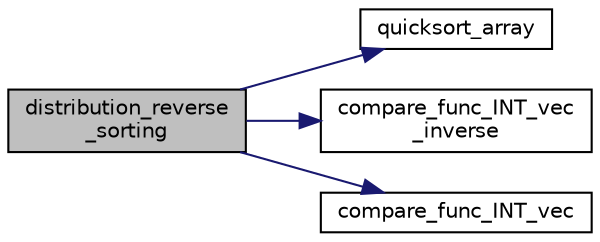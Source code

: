 digraph "distribution_reverse_sorting"
{
  edge [fontname="Helvetica",fontsize="10",labelfontname="Helvetica",labelfontsize="10"];
  node [fontname="Helvetica",fontsize="10",shape=record];
  rankdir="LR";
  Node6 [label="distribution_reverse\l_sorting",height=0.2,width=0.4,color="black", fillcolor="grey75", style="filled", fontcolor="black"];
  Node6 -> Node7 [color="midnightblue",fontsize="10",style="solid",fontname="Helvetica"];
  Node7 [label="quicksort_array",height=0.2,width=0.4,color="black", fillcolor="white", style="filled",URL="$d5/de2/foundations_2data__structures_2data__structures_8h.html#a660db9b0f6bc8a01353f32f3e02638f6"];
  Node6 -> Node8 [color="midnightblue",fontsize="10",style="solid",fontname="Helvetica"];
  Node8 [label="compare_func_INT_vec\l_inverse",height=0.2,width=0.4,color="black", fillcolor="white", style="filled",URL="$d1/d08/tdo__refine_8_c.html#aeae33c96eccf9f071333b94bd44b7a33"];
  Node6 -> Node9 [color="midnightblue",fontsize="10",style="solid",fontname="Helvetica"];
  Node9 [label="compare_func_INT_vec",height=0.2,width=0.4,color="black", fillcolor="white", style="filled",URL="$d1/d08/tdo__refine_8_c.html#ae6bcc839277243c0461b66b59a5ed304"];
}
